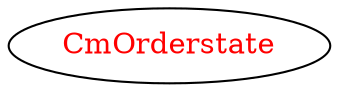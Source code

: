digraph dependencyGraph {
 concentrate=true;
 ranksep="2.0";
 rankdir="LR"; 
 splines="ortho";
"CmOrderstate" [fontcolor="red"];
}